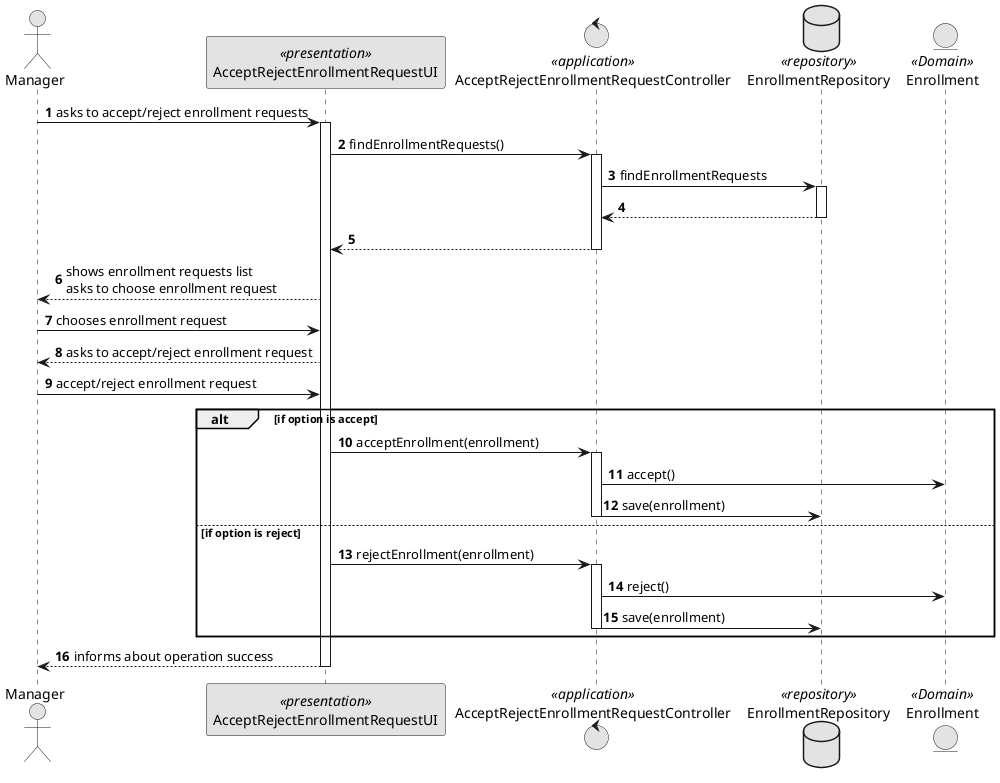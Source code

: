 @startuml
'http://plantuml.com/skinparam.html
skinparam monochrome true
skinparam packageStyle rect
skinparam defaultFontName FG Virgil
skinparam shadowing false
autonumber

actor Manager as Actor
participant AcceptRejectEnrollmentRequestUI as UI <<presentation>>
control AcceptRejectEnrollmentRequestController as Controller <<application>>
database EnrollmentRepository as EnrollmentRepository <<repository>>
entity Enrollment as Enrollment <<Domain>>

Actor -> UI: asks to accept/reject enrollment requests
activate UI
    UI -> Controller : findEnrollmentRequests()
    activate Controller
        Controller -> EnrollmentRepository : findEnrollmentRequests
        activate EnrollmentRepository
            EnrollmentRepository --> Controller
         deactivate EnrollmentRepository
        Controller --> UI
    deactivate Controller
    UI --> Actor: shows enrollment requests list\nasks to choose enrollment request
    Actor -> UI: chooses enrollment request
    UI --> Actor : asks to accept/reject enrollment request
    Actor -> UI : accept/reject enrollment request
    alt if option is accept
        UI -> Controller : acceptEnrollment(enrollment)
        activate Controller
            Controller -> Enrollment : accept()
            Controller -> EnrollmentRepository : save(enrollment)
        deactivate Controller
    else if option is reject
        UI -> Controller : rejectEnrollment(enrollment)
        activate Controller
            Controller -> Enrollment : reject()
            Controller -> EnrollmentRepository : save(enrollment)
        deactivate Controller
    end

    UI --> Actor : informs about operation success
deactivate UI

@enduml